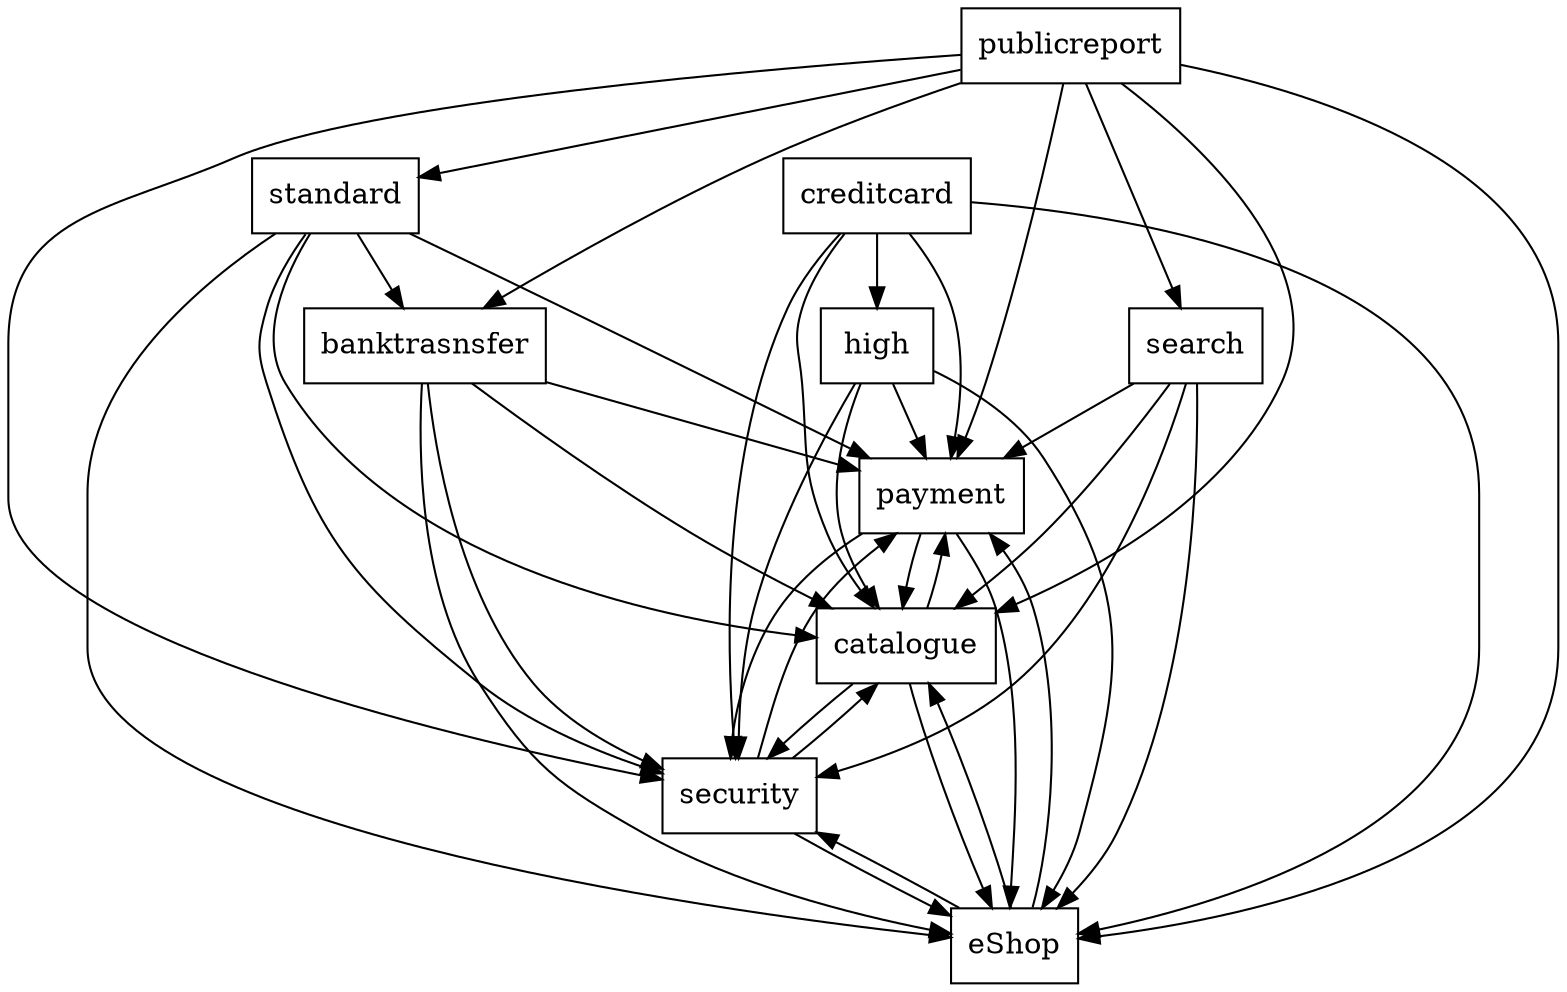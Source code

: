 digraph{
graph [rankdir=TB];
node [shape=box];
edge [arrowhead=normal];
0[label="banktrasnsfer",]
1[label="standard",]
2[label="payment",]
3[label="catalogue",]
4[label="publicreport",]
5[label="search",]
6[label="creditcard",]
7[label="eShop",]
8[label="security",]
9[label="high",]
0->2[label="",]
0->3[label="",]
0->7[label="",]
0->8[label="",]
1->0[label="",]
1->2[label="",]
1->3[label="",]
1->7[label="",]
1->8[label="",]
2->3[label="",]
2->7[label="",]
2->8[label="",]
3->2[label="",]
3->7[label="",]
3->8[label="",]
4->0[label="",]
4->1[label="",]
4->2[label="",]
4->3[label="",]
4->5[label="",]
4->7[label="",]
4->8[label="",]
5->2[label="",]
5->3[label="",]
5->7[label="",]
5->8[label="",]
6->2[label="",]
6->3[label="",]
6->7[label="",]
6->8[label="",]
6->9[label="",]
7->2[label="",]
7->3[label="",]
7->8[label="",]
8->2[label="",]
8->3[label="",]
8->7[label="",]
9->2[label="",]
9->3[label="",]
9->7[label="",]
9->8[label="",]
}
